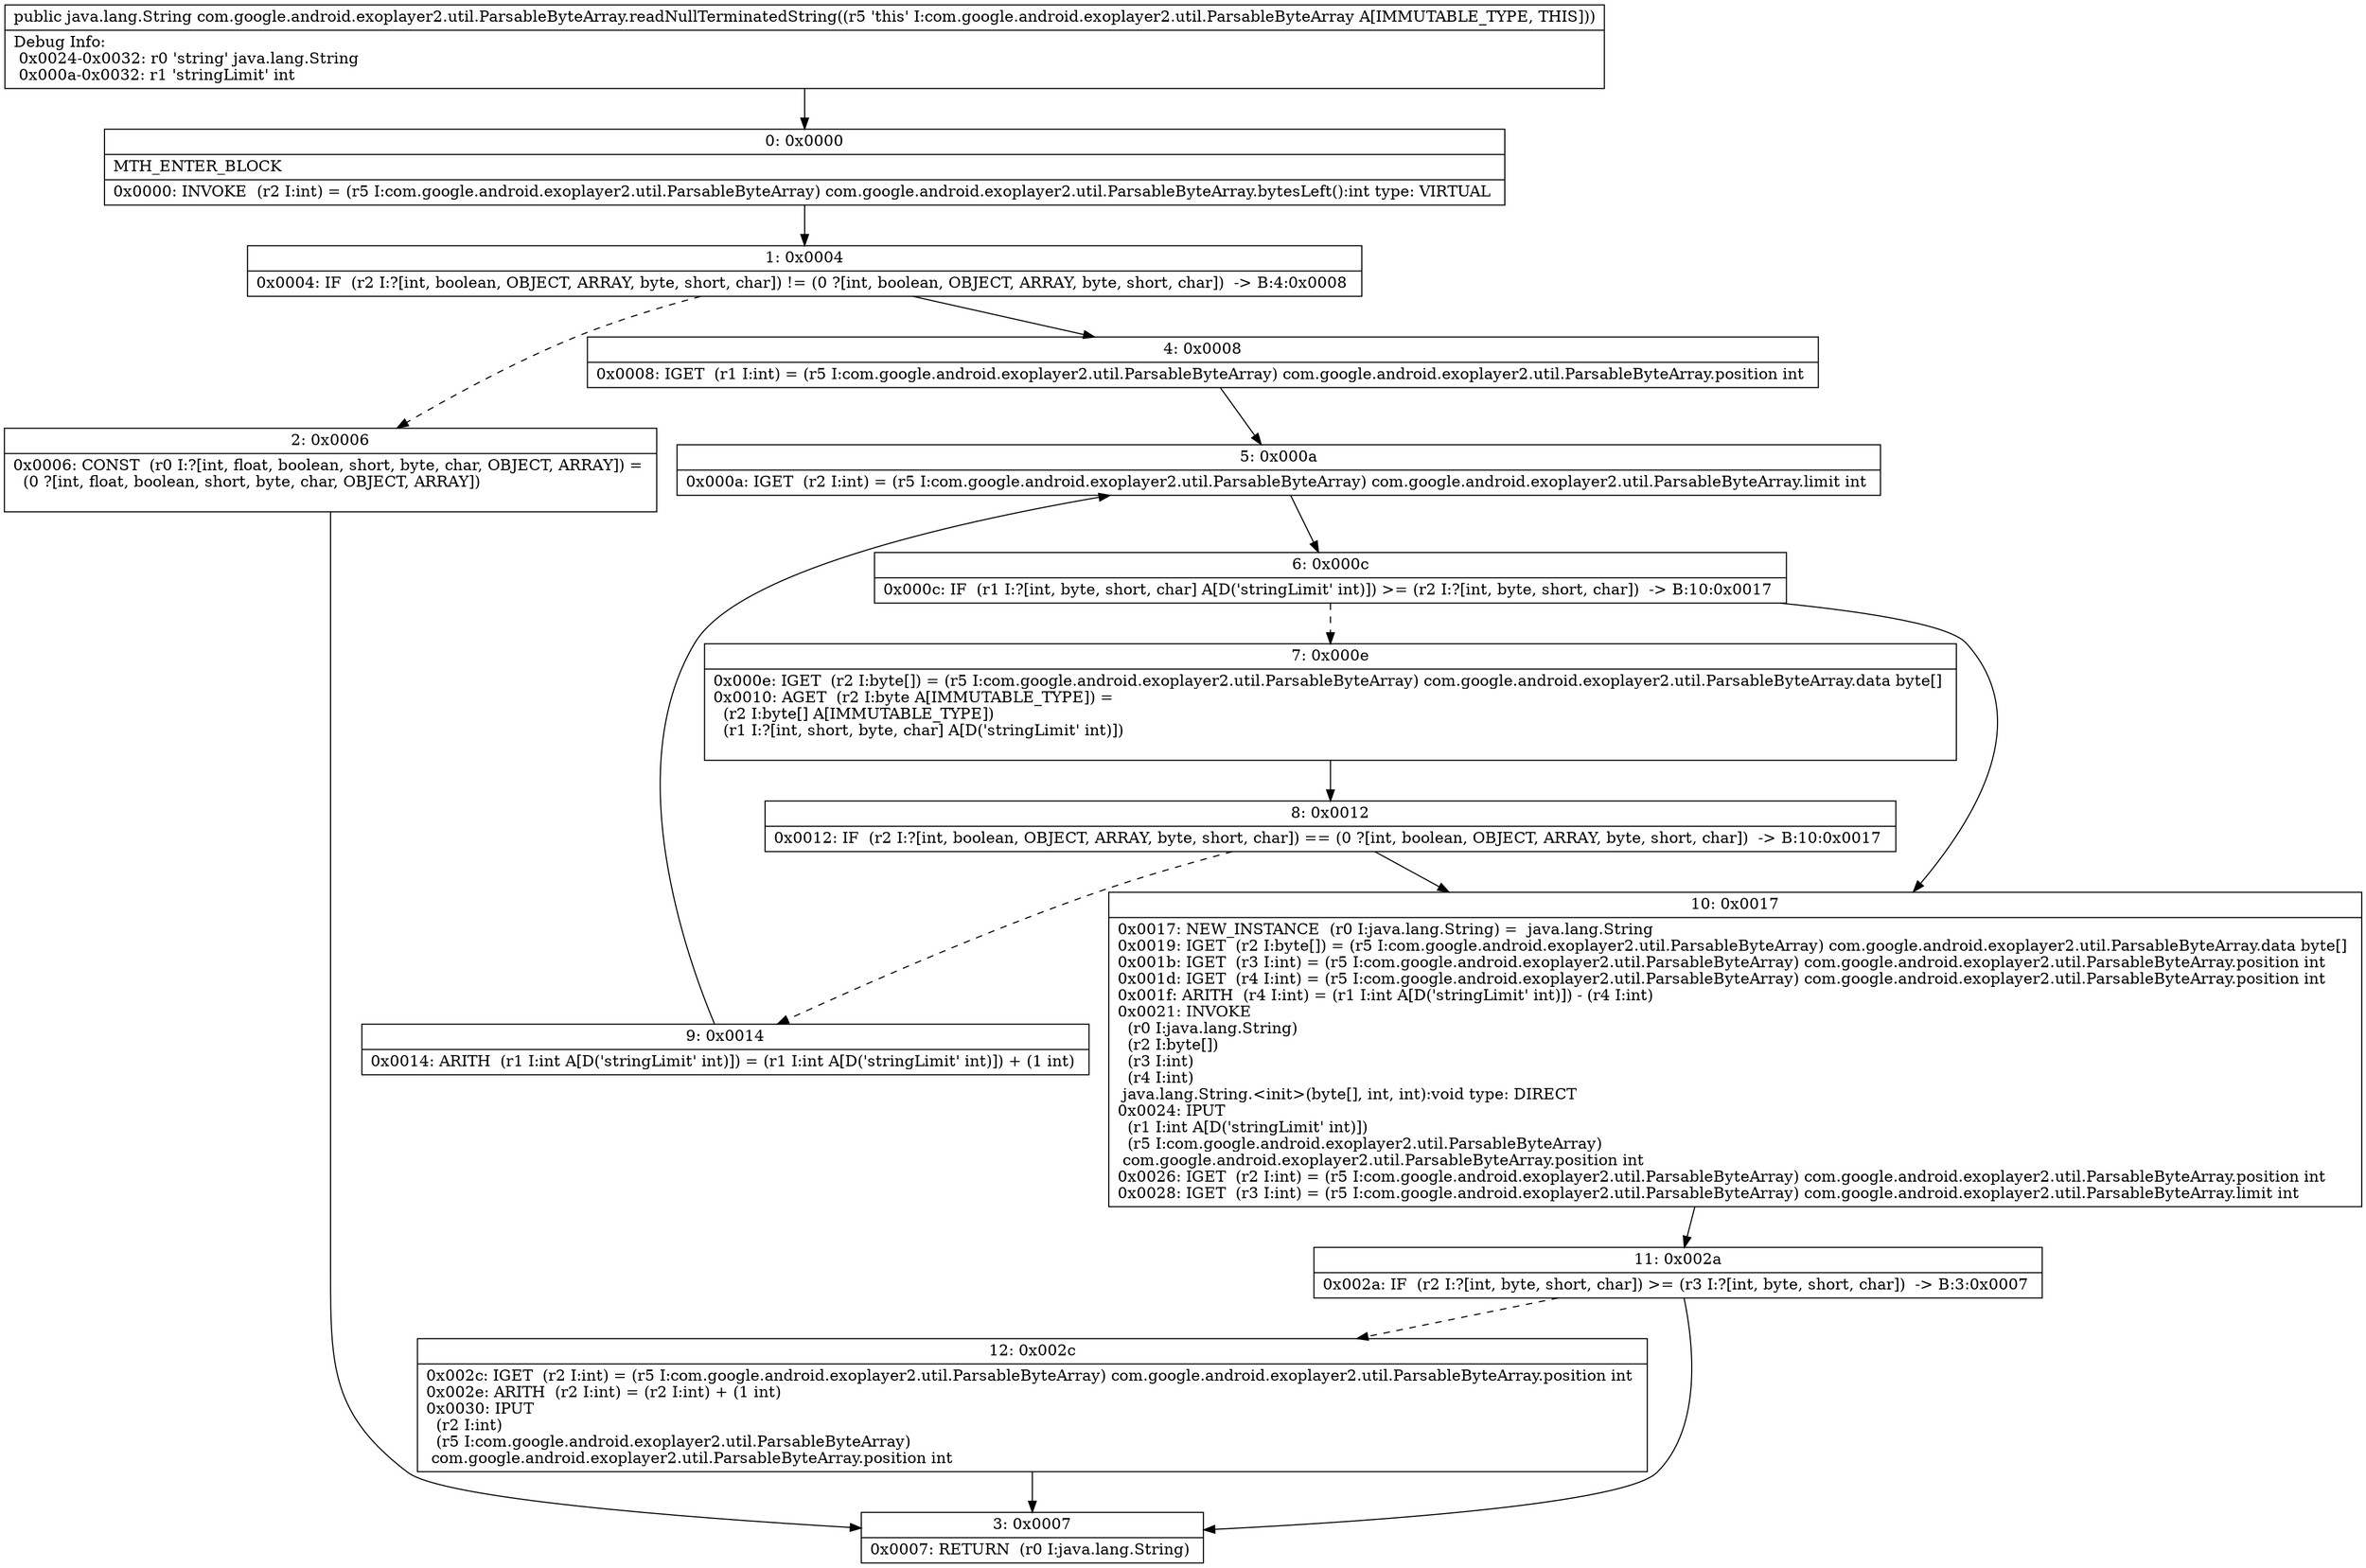 digraph "CFG forcom.google.android.exoplayer2.util.ParsableByteArray.readNullTerminatedString()Ljava\/lang\/String;" {
Node_0 [shape=record,label="{0\:\ 0x0000|MTH_ENTER_BLOCK\l|0x0000: INVOKE  (r2 I:int) = (r5 I:com.google.android.exoplayer2.util.ParsableByteArray) com.google.android.exoplayer2.util.ParsableByteArray.bytesLeft():int type: VIRTUAL \l}"];
Node_1 [shape=record,label="{1\:\ 0x0004|0x0004: IF  (r2 I:?[int, boolean, OBJECT, ARRAY, byte, short, char]) != (0 ?[int, boolean, OBJECT, ARRAY, byte, short, char])  \-\> B:4:0x0008 \l}"];
Node_2 [shape=record,label="{2\:\ 0x0006|0x0006: CONST  (r0 I:?[int, float, boolean, short, byte, char, OBJECT, ARRAY]) = \l  (0 ?[int, float, boolean, short, byte, char, OBJECT, ARRAY])\l \l}"];
Node_3 [shape=record,label="{3\:\ 0x0007|0x0007: RETURN  (r0 I:java.lang.String) \l}"];
Node_4 [shape=record,label="{4\:\ 0x0008|0x0008: IGET  (r1 I:int) = (r5 I:com.google.android.exoplayer2.util.ParsableByteArray) com.google.android.exoplayer2.util.ParsableByteArray.position int \l}"];
Node_5 [shape=record,label="{5\:\ 0x000a|0x000a: IGET  (r2 I:int) = (r5 I:com.google.android.exoplayer2.util.ParsableByteArray) com.google.android.exoplayer2.util.ParsableByteArray.limit int \l}"];
Node_6 [shape=record,label="{6\:\ 0x000c|0x000c: IF  (r1 I:?[int, byte, short, char] A[D('stringLimit' int)]) \>= (r2 I:?[int, byte, short, char])  \-\> B:10:0x0017 \l}"];
Node_7 [shape=record,label="{7\:\ 0x000e|0x000e: IGET  (r2 I:byte[]) = (r5 I:com.google.android.exoplayer2.util.ParsableByteArray) com.google.android.exoplayer2.util.ParsableByteArray.data byte[] \l0x0010: AGET  (r2 I:byte A[IMMUTABLE_TYPE]) = \l  (r2 I:byte[] A[IMMUTABLE_TYPE])\l  (r1 I:?[int, short, byte, char] A[D('stringLimit' int)])\l \l}"];
Node_8 [shape=record,label="{8\:\ 0x0012|0x0012: IF  (r2 I:?[int, boolean, OBJECT, ARRAY, byte, short, char]) == (0 ?[int, boolean, OBJECT, ARRAY, byte, short, char])  \-\> B:10:0x0017 \l}"];
Node_9 [shape=record,label="{9\:\ 0x0014|0x0014: ARITH  (r1 I:int A[D('stringLimit' int)]) = (r1 I:int A[D('stringLimit' int)]) + (1 int) \l}"];
Node_10 [shape=record,label="{10\:\ 0x0017|0x0017: NEW_INSTANCE  (r0 I:java.lang.String) =  java.lang.String \l0x0019: IGET  (r2 I:byte[]) = (r5 I:com.google.android.exoplayer2.util.ParsableByteArray) com.google.android.exoplayer2.util.ParsableByteArray.data byte[] \l0x001b: IGET  (r3 I:int) = (r5 I:com.google.android.exoplayer2.util.ParsableByteArray) com.google.android.exoplayer2.util.ParsableByteArray.position int \l0x001d: IGET  (r4 I:int) = (r5 I:com.google.android.exoplayer2.util.ParsableByteArray) com.google.android.exoplayer2.util.ParsableByteArray.position int \l0x001f: ARITH  (r4 I:int) = (r1 I:int A[D('stringLimit' int)]) \- (r4 I:int) \l0x0021: INVOKE  \l  (r0 I:java.lang.String)\l  (r2 I:byte[])\l  (r3 I:int)\l  (r4 I:int)\l java.lang.String.\<init\>(byte[], int, int):void type: DIRECT \l0x0024: IPUT  \l  (r1 I:int A[D('stringLimit' int)])\l  (r5 I:com.google.android.exoplayer2.util.ParsableByteArray)\l com.google.android.exoplayer2.util.ParsableByteArray.position int \l0x0026: IGET  (r2 I:int) = (r5 I:com.google.android.exoplayer2.util.ParsableByteArray) com.google.android.exoplayer2.util.ParsableByteArray.position int \l0x0028: IGET  (r3 I:int) = (r5 I:com.google.android.exoplayer2.util.ParsableByteArray) com.google.android.exoplayer2.util.ParsableByteArray.limit int \l}"];
Node_11 [shape=record,label="{11\:\ 0x002a|0x002a: IF  (r2 I:?[int, byte, short, char]) \>= (r3 I:?[int, byte, short, char])  \-\> B:3:0x0007 \l}"];
Node_12 [shape=record,label="{12\:\ 0x002c|0x002c: IGET  (r2 I:int) = (r5 I:com.google.android.exoplayer2.util.ParsableByteArray) com.google.android.exoplayer2.util.ParsableByteArray.position int \l0x002e: ARITH  (r2 I:int) = (r2 I:int) + (1 int) \l0x0030: IPUT  \l  (r2 I:int)\l  (r5 I:com.google.android.exoplayer2.util.ParsableByteArray)\l com.google.android.exoplayer2.util.ParsableByteArray.position int \l}"];
MethodNode[shape=record,label="{public java.lang.String com.google.android.exoplayer2.util.ParsableByteArray.readNullTerminatedString((r5 'this' I:com.google.android.exoplayer2.util.ParsableByteArray A[IMMUTABLE_TYPE, THIS]))  | Debug Info:\l  0x0024\-0x0032: r0 'string' java.lang.String\l  0x000a\-0x0032: r1 'stringLimit' int\l}"];
MethodNode -> Node_0;
Node_0 -> Node_1;
Node_1 -> Node_2[style=dashed];
Node_1 -> Node_4;
Node_2 -> Node_3;
Node_4 -> Node_5;
Node_5 -> Node_6;
Node_6 -> Node_7[style=dashed];
Node_6 -> Node_10;
Node_7 -> Node_8;
Node_8 -> Node_9[style=dashed];
Node_8 -> Node_10;
Node_9 -> Node_5;
Node_10 -> Node_11;
Node_11 -> Node_3;
Node_11 -> Node_12[style=dashed];
Node_12 -> Node_3;
}

